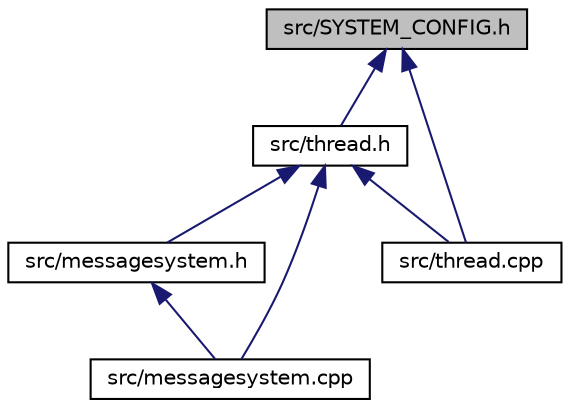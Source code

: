 digraph "src/SYSTEM_CONFIG.h"
{
 // LATEX_PDF_SIZE
  edge [fontname="Helvetica",fontsize="10",labelfontname="Helvetica",labelfontsize="10"];
  node [fontname="Helvetica",fontsize="10",shape=record];
  Node1 [label="src/SYSTEM_CONFIG.h",height=0.2,width=0.4,color="black", fillcolor="grey75", style="filled", fontcolor="black",tooltip="File contains certain config settings for compilation."];
  Node1 -> Node2 [dir="back",color="midnightblue",fontsize="10",style="solid",fontname="Helvetica"];
  Node2 [label="src/thread.h",height=0.2,width=0.4,color="black", fillcolor="white", style="filled",URL="$thread_8h.html",tooltip="This contains the entire threading interface. The threading interface allows the programmer to create..."];
  Node2 -> Node3 [dir="back",color="midnightblue",fontsize="10",style="solid",fontname="Helvetica"];
  Node3 [label="src/messagesystem.h",height=0.2,width=0.4,color="black", fillcolor="white", style="filled",URL="$messagesystem_8h.html",tooltip="This is where all the different components of the message system come together to work."];
  Node3 -> Node4 [dir="back",color="midnightblue",fontsize="10",style="solid",fontname="Helvetica"];
  Node4 [label="src/messagesystem.cpp",height=0.2,width=0.4,color="black", fillcolor="white", style="filled",URL="$messagesystem_8cpp.html",tooltip="File containing information regaurding the message system implmenentaiton."];
  Node2 -> Node4 [dir="back",color="midnightblue",fontsize="10",style="solid",fontname="Helvetica"];
  Node2 -> Node5 [dir="back",color="midnightblue",fontsize="10",style="solid",fontname="Helvetica"];
  Node5 [label="src/thread.cpp",height=0.2,width=0.4,color="black", fillcolor="white", style="filled",URL="$thread_8cpp.html",tooltip="This defines all functionality declared in thread.h."];
  Node1 -> Node5 [dir="back",color="midnightblue",fontsize="10",style="solid",fontname="Helvetica"];
}
